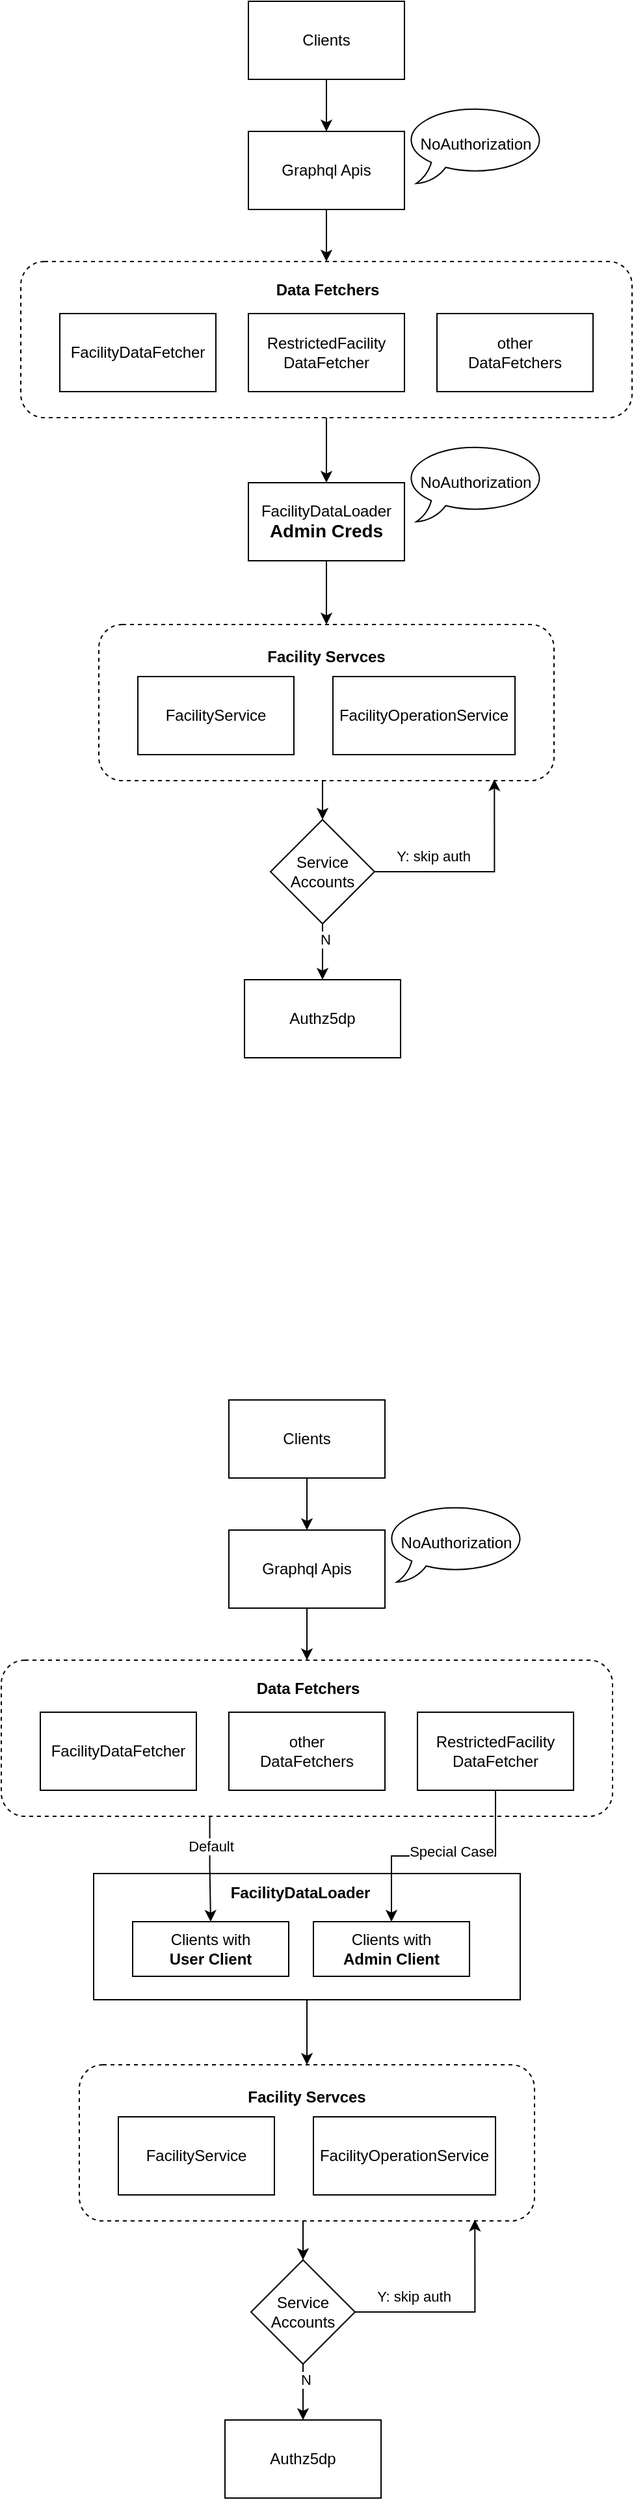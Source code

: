 <mxfile version="24.4.4" type="github">
  <diagram name="Page-1" id="uJ56oVc2astkLFpGURAz">
    <mxGraphModel dx="698" dy="1380" grid="0" gridSize="10" guides="1" tooltips="1" connect="1" arrows="1" fold="1" page="0" pageScale="1" pageWidth="850" pageHeight="1100" math="0" shadow="0">
      <root>
        <mxCell id="0" />
        <mxCell id="1" parent="0" />
        <mxCell id="DmmFsieduN3mxOky07KF-39" value="" style="rounded=0;whiteSpace=wrap;html=1;" vertex="1" parent="1">
          <mxGeometry x="116" y="1569" width="328" height="97" as="geometry" />
        </mxCell>
        <mxCell id="DmmFsieduN3mxOky07KF-25" style="edgeStyle=orthogonalEdgeStyle;rounded=0;orthogonalLoop=1;jettySize=auto;html=1;exitX=0.5;exitY=1;exitDx=0;exitDy=0;entryX=0.5;entryY=0;entryDx=0;entryDy=0;" edge="1" parent="1" source="DmmFsieduN3mxOky07KF-21" target="DmmFsieduN3mxOky07KF-24">
          <mxGeometry relative="1" as="geometry" />
        </mxCell>
        <mxCell id="DmmFsieduN3mxOky07KF-21" value="" style="rounded=1;whiteSpace=wrap;html=1;dashed=1;" vertex="1" parent="1">
          <mxGeometry x="120" y="609" width="350" height="120" as="geometry" />
        </mxCell>
        <mxCell id="DmmFsieduN3mxOky07KF-20" style="edgeStyle=orthogonalEdgeStyle;rounded=0;orthogonalLoop=1;jettySize=auto;html=1;exitX=0.5;exitY=1;exitDx=0;exitDy=0;entryX=0.5;entryY=0;entryDx=0;entryDy=0;" edge="1" parent="1" source="DmmFsieduN3mxOky07KF-8" target="DmmFsieduN3mxOky07KF-2">
          <mxGeometry relative="1" as="geometry" />
        </mxCell>
        <mxCell id="DmmFsieduN3mxOky07KF-8" value="" style="rounded=1;whiteSpace=wrap;html=1;dashed=1;" vertex="1" parent="1">
          <mxGeometry x="60" y="330" width="470" height="120" as="geometry" />
        </mxCell>
        <mxCell id="DmmFsieduN3mxOky07KF-19" style="edgeStyle=orthogonalEdgeStyle;rounded=0;orthogonalLoop=1;jettySize=auto;html=1;exitX=0.5;exitY=1;exitDx=0;exitDy=0;entryX=0.5;entryY=0;entryDx=0;entryDy=0;" edge="1" parent="1" source="DmmFsieduN3mxOky07KF-1" target="DmmFsieduN3mxOky07KF-8">
          <mxGeometry relative="1" as="geometry" />
        </mxCell>
        <mxCell id="DmmFsieduN3mxOky07KF-1" value="Graphql Apis" style="rounded=0;whiteSpace=wrap;html=1;" vertex="1" parent="1">
          <mxGeometry x="235" y="230" width="120" height="60" as="geometry" />
        </mxCell>
        <mxCell id="DmmFsieduN3mxOky07KF-23" style="edgeStyle=orthogonalEdgeStyle;rounded=0;orthogonalLoop=1;jettySize=auto;html=1;exitX=0.5;exitY=1;exitDx=0;exitDy=0;entryX=0.5;entryY=0;entryDx=0;entryDy=0;" edge="1" parent="1" source="DmmFsieduN3mxOky07KF-2" target="DmmFsieduN3mxOky07KF-21">
          <mxGeometry relative="1" as="geometry" />
        </mxCell>
        <mxCell id="DmmFsieduN3mxOky07KF-2" value="FacilityDataLoader&lt;div&gt;&lt;b&gt;&lt;font style=&quot;font-size: 14px;&quot;&gt;Admin Creds&lt;/font&gt;&lt;/b&gt;&lt;/div&gt;" style="rounded=0;whiteSpace=wrap;html=1;" vertex="1" parent="1">
          <mxGeometry x="235" y="500" width="120" height="60" as="geometry" />
        </mxCell>
        <mxCell id="DmmFsieduN3mxOky07KF-5" value="FacilityDataFetcher" style="rounded=0;whiteSpace=wrap;html=1;" vertex="1" parent="1">
          <mxGeometry x="90" y="370" width="120" height="60" as="geometry" />
        </mxCell>
        <mxCell id="DmmFsieduN3mxOky07KF-6" value="RestrictedFacility&lt;br&gt;DataFetcher" style="rounded=0;whiteSpace=wrap;html=1;" vertex="1" parent="1">
          <mxGeometry x="235" y="370" width="120" height="60" as="geometry" />
        </mxCell>
        <mxCell id="DmmFsieduN3mxOky07KF-7" value="other&lt;br&gt;DataFetchers" style="rounded=0;whiteSpace=wrap;html=1;" vertex="1" parent="1">
          <mxGeometry x="380" y="370" width="120" height="60" as="geometry" />
        </mxCell>
        <mxCell id="DmmFsieduN3mxOky07KF-10" value="&lt;b&gt;Data Fetchers&lt;/b&gt;" style="text;html=1;align=center;verticalAlign=middle;whiteSpace=wrap;rounded=0;" vertex="1" parent="1">
          <mxGeometry x="241" y="337" width="110" height="30" as="geometry" />
        </mxCell>
        <mxCell id="DmmFsieduN3mxOky07KF-12" value="FacilityService" style="rounded=0;whiteSpace=wrap;html=1;" vertex="1" parent="1">
          <mxGeometry x="150" y="649" width="120" height="60" as="geometry" />
        </mxCell>
        <mxCell id="DmmFsieduN3mxOky07KF-13" value="FacilityOperationService" style="rounded=0;whiteSpace=wrap;html=1;" vertex="1" parent="1">
          <mxGeometry x="300" y="649" width="140" height="60" as="geometry" />
        </mxCell>
        <mxCell id="DmmFsieduN3mxOky07KF-14" value="NoAuthorization" style="whiteSpace=wrap;html=1;shape=mxgraph.basic.oval_callout" vertex="1" parent="1">
          <mxGeometry x="355" y="210" width="110" height="60" as="geometry" />
        </mxCell>
        <mxCell id="DmmFsieduN3mxOky07KF-15" value="NoAuthorization" style="whiteSpace=wrap;html=1;shape=mxgraph.basic.oval_callout" vertex="1" parent="1">
          <mxGeometry x="355" y="470" width="110" height="60" as="geometry" />
        </mxCell>
        <mxCell id="DmmFsieduN3mxOky07KF-17" style="edgeStyle=orthogonalEdgeStyle;rounded=0;orthogonalLoop=1;jettySize=auto;html=1;exitX=0.5;exitY=1;exitDx=0;exitDy=0;entryX=0.5;entryY=0;entryDx=0;entryDy=0;" edge="1" parent="1" source="DmmFsieduN3mxOky07KF-16" target="DmmFsieduN3mxOky07KF-1">
          <mxGeometry relative="1" as="geometry" />
        </mxCell>
        <mxCell id="DmmFsieduN3mxOky07KF-16" value="Clients" style="rounded=0;whiteSpace=wrap;html=1;" vertex="1" parent="1">
          <mxGeometry x="235" y="130" width="120" height="60" as="geometry" />
        </mxCell>
        <mxCell id="DmmFsieduN3mxOky07KF-22" value="&lt;b&gt;Facility Servces&lt;/b&gt;" style="text;html=1;align=center;verticalAlign=middle;whiteSpace=wrap;rounded=0;" vertex="1" parent="1">
          <mxGeometry x="240" y="619" width="110" height="30" as="geometry" />
        </mxCell>
        <mxCell id="DmmFsieduN3mxOky07KF-27" value="" style="edgeStyle=orthogonalEdgeStyle;rounded=0;orthogonalLoop=1;jettySize=auto;html=1;" edge="1" parent="1" source="DmmFsieduN3mxOky07KF-24" target="DmmFsieduN3mxOky07KF-26">
          <mxGeometry relative="1" as="geometry" />
        </mxCell>
        <mxCell id="DmmFsieduN3mxOky07KF-28" value="N" style="edgeLabel;html=1;align=center;verticalAlign=middle;resizable=0;points=[];" vertex="1" connectable="0" parent="DmmFsieduN3mxOky07KF-27">
          <mxGeometry x="-0.439" y="2" relative="1" as="geometry">
            <mxPoint as="offset" />
          </mxGeometry>
        </mxCell>
        <mxCell id="DmmFsieduN3mxOky07KF-24" value="Service&lt;br&gt;Accounts" style="rhombus;whiteSpace=wrap;html=1;" vertex="1" parent="1">
          <mxGeometry x="252" y="759" width="80" height="80" as="geometry" />
        </mxCell>
        <mxCell id="DmmFsieduN3mxOky07KF-26" value="Authz5dp" style="whiteSpace=wrap;html=1;" vertex="1" parent="1">
          <mxGeometry x="232" y="882" width="120" height="60" as="geometry" />
        </mxCell>
        <mxCell id="DmmFsieduN3mxOky07KF-29" style="edgeStyle=orthogonalEdgeStyle;rounded=0;orthogonalLoop=1;jettySize=auto;html=1;exitX=1;exitY=0.5;exitDx=0;exitDy=0;entryX=0.869;entryY=0.992;entryDx=0;entryDy=0;entryPerimeter=0;" edge="1" parent="1" source="DmmFsieduN3mxOky07KF-24" target="DmmFsieduN3mxOky07KF-21">
          <mxGeometry relative="1" as="geometry" />
        </mxCell>
        <mxCell id="DmmFsieduN3mxOky07KF-30" value="Y: skip auth" style="edgeLabel;html=1;align=center;verticalAlign=middle;resizable=0;points=[];" vertex="1" connectable="0" parent="DmmFsieduN3mxOky07KF-29">
          <mxGeometry x="-0.436" y="5" relative="1" as="geometry">
            <mxPoint x="-1" y="-7" as="offset" />
          </mxGeometry>
        </mxCell>
        <mxCell id="DmmFsieduN3mxOky07KF-32" style="edgeStyle=orthogonalEdgeStyle;rounded=0;orthogonalLoop=1;jettySize=auto;html=1;exitX=0.5;exitY=1;exitDx=0;exitDy=0;entryX=0.5;entryY=0;entryDx=0;entryDy=0;" edge="1" parent="1" source="DmmFsieduN3mxOky07KF-33" target="DmmFsieduN3mxOky07KF-53">
          <mxGeometry relative="1" as="geometry" />
        </mxCell>
        <mxCell id="DmmFsieduN3mxOky07KF-33" value="" style="rounded=1;whiteSpace=wrap;html=1;dashed=1;" vertex="1" parent="1">
          <mxGeometry x="105" y="1716" width="350" height="120" as="geometry" />
        </mxCell>
        <mxCell id="DmmFsieduN3mxOky07KF-34" value="Default" style="edgeStyle=orthogonalEdgeStyle;rounded=0;orthogonalLoop=1;jettySize=auto;html=1;exitX=0.341;exitY=1;exitDx=0;exitDy=0;exitPerimeter=0;" edge="1" parent="1" source="DmmFsieduN3mxOky07KF-35" target="DmmFsieduN3mxOky07KF-59">
          <mxGeometry x="-0.437" y="1" relative="1" as="geometry">
            <Array as="points" />
            <mxPoint as="offset" />
          </mxGeometry>
        </mxCell>
        <mxCell id="DmmFsieduN3mxOky07KF-35" value="" style="rounded=1;whiteSpace=wrap;html=1;dashed=1;" vertex="1" parent="1">
          <mxGeometry x="45" y="1405" width="470" height="120" as="geometry" />
        </mxCell>
        <mxCell id="DmmFsieduN3mxOky07KF-36" style="edgeStyle=orthogonalEdgeStyle;rounded=0;orthogonalLoop=1;jettySize=auto;html=1;exitX=0.5;exitY=1;exitDx=0;exitDy=0;entryX=0.5;entryY=0;entryDx=0;entryDy=0;" edge="1" parent="1" source="DmmFsieduN3mxOky07KF-37" target="DmmFsieduN3mxOky07KF-35">
          <mxGeometry relative="1" as="geometry" />
        </mxCell>
        <mxCell id="DmmFsieduN3mxOky07KF-37" value="Graphql Apis" style="rounded=0;whiteSpace=wrap;html=1;" vertex="1" parent="1">
          <mxGeometry x="220" y="1305" width="120" height="60" as="geometry" />
        </mxCell>
        <mxCell id="DmmFsieduN3mxOky07KF-38" style="edgeStyle=orthogonalEdgeStyle;rounded=0;orthogonalLoop=1;jettySize=auto;html=1;exitX=0.5;exitY=1;exitDx=0;exitDy=0;entryX=0.5;entryY=0;entryDx=0;entryDy=0;" edge="1" parent="1" source="DmmFsieduN3mxOky07KF-39" target="DmmFsieduN3mxOky07KF-33">
          <mxGeometry relative="1" as="geometry" />
        </mxCell>
        <mxCell id="DmmFsieduN3mxOky07KF-40" value="FacilityDataFetcher" style="rounded=0;whiteSpace=wrap;html=1;" vertex="1" parent="1">
          <mxGeometry x="75" y="1445" width="120" height="60" as="geometry" />
        </mxCell>
        <mxCell id="DmmFsieduN3mxOky07KF-62" style="edgeStyle=orthogonalEdgeStyle;rounded=0;orthogonalLoop=1;jettySize=auto;html=1;exitX=0.5;exitY=1;exitDx=0;exitDy=0;" edge="1" parent="1" source="DmmFsieduN3mxOky07KF-41" target="DmmFsieduN3mxOky07KF-60">
          <mxGeometry relative="1" as="geometry" />
        </mxCell>
        <mxCell id="DmmFsieduN3mxOky07KF-63" value="Special Case" style="edgeLabel;html=1;align=center;verticalAlign=middle;resizable=0;points=[];" vertex="1" connectable="0" parent="DmmFsieduN3mxOky07KF-62">
          <mxGeometry x="-0.024" y="3" relative="1" as="geometry">
            <mxPoint x="4" y="-7" as="offset" />
          </mxGeometry>
        </mxCell>
        <mxCell id="DmmFsieduN3mxOky07KF-41" value="RestrictedFacility&lt;br&gt;DataFetcher" style="rounded=0;whiteSpace=wrap;html=1;" vertex="1" parent="1">
          <mxGeometry x="365" y="1445" width="120" height="60" as="geometry" />
        </mxCell>
        <mxCell id="DmmFsieduN3mxOky07KF-42" value="other&lt;br&gt;DataFetchers" style="rounded=0;whiteSpace=wrap;html=1;" vertex="1" parent="1">
          <mxGeometry x="220" y="1445" width="120" height="60" as="geometry" />
        </mxCell>
        <mxCell id="DmmFsieduN3mxOky07KF-43" value="&lt;b&gt;Data Fetchers&lt;/b&gt;" style="text;html=1;align=center;verticalAlign=middle;whiteSpace=wrap;rounded=0;" vertex="1" parent="1">
          <mxGeometry x="226" y="1412" width="110" height="30" as="geometry" />
        </mxCell>
        <mxCell id="DmmFsieduN3mxOky07KF-44" value="FacilityService" style="rounded=0;whiteSpace=wrap;html=1;" vertex="1" parent="1">
          <mxGeometry x="135" y="1756" width="120" height="60" as="geometry" />
        </mxCell>
        <mxCell id="DmmFsieduN3mxOky07KF-45" value="FacilityOperationService" style="rounded=0;whiteSpace=wrap;html=1;" vertex="1" parent="1">
          <mxGeometry x="285" y="1756" width="140" height="60" as="geometry" />
        </mxCell>
        <mxCell id="DmmFsieduN3mxOky07KF-46" value="NoAuthorization" style="whiteSpace=wrap;html=1;shape=mxgraph.basic.oval_callout" vertex="1" parent="1">
          <mxGeometry x="340" y="1285" width="110" height="60" as="geometry" />
        </mxCell>
        <mxCell id="DmmFsieduN3mxOky07KF-48" style="edgeStyle=orthogonalEdgeStyle;rounded=0;orthogonalLoop=1;jettySize=auto;html=1;exitX=0.5;exitY=1;exitDx=0;exitDy=0;entryX=0.5;entryY=0;entryDx=0;entryDy=0;" edge="1" parent="1" source="DmmFsieduN3mxOky07KF-49" target="DmmFsieduN3mxOky07KF-37">
          <mxGeometry relative="1" as="geometry" />
        </mxCell>
        <mxCell id="DmmFsieduN3mxOky07KF-49" value="Clients" style="rounded=0;whiteSpace=wrap;html=1;" vertex="1" parent="1">
          <mxGeometry x="220" y="1205" width="120" height="60" as="geometry" />
        </mxCell>
        <mxCell id="DmmFsieduN3mxOky07KF-50" value="&lt;b&gt;Facility Servces&lt;/b&gt;" style="text;html=1;align=center;verticalAlign=middle;whiteSpace=wrap;rounded=0;" vertex="1" parent="1">
          <mxGeometry x="225" y="1726" width="110" height="30" as="geometry" />
        </mxCell>
        <mxCell id="DmmFsieduN3mxOky07KF-51" value="" style="edgeStyle=orthogonalEdgeStyle;rounded=0;orthogonalLoop=1;jettySize=auto;html=1;" edge="1" parent="1" source="DmmFsieduN3mxOky07KF-53" target="DmmFsieduN3mxOky07KF-54">
          <mxGeometry relative="1" as="geometry" />
        </mxCell>
        <mxCell id="DmmFsieduN3mxOky07KF-52" value="N" style="edgeLabel;html=1;align=center;verticalAlign=middle;resizable=0;points=[];" vertex="1" connectable="0" parent="DmmFsieduN3mxOky07KF-51">
          <mxGeometry x="-0.439" y="2" relative="1" as="geometry">
            <mxPoint as="offset" />
          </mxGeometry>
        </mxCell>
        <mxCell id="DmmFsieduN3mxOky07KF-53" value="Service&lt;br&gt;Accounts" style="rhombus;whiteSpace=wrap;html=1;" vertex="1" parent="1">
          <mxGeometry x="237" y="1866" width="80" height="80" as="geometry" />
        </mxCell>
        <mxCell id="DmmFsieduN3mxOky07KF-54" value="Authz5dp" style="whiteSpace=wrap;html=1;" vertex="1" parent="1">
          <mxGeometry x="217" y="1989" width="120" height="60" as="geometry" />
        </mxCell>
        <mxCell id="DmmFsieduN3mxOky07KF-55" style="edgeStyle=orthogonalEdgeStyle;rounded=0;orthogonalLoop=1;jettySize=auto;html=1;exitX=1;exitY=0.5;exitDx=0;exitDy=0;entryX=0.869;entryY=0.992;entryDx=0;entryDy=0;entryPerimeter=0;" edge="1" parent="1" source="DmmFsieduN3mxOky07KF-53" target="DmmFsieduN3mxOky07KF-33">
          <mxGeometry relative="1" as="geometry" />
        </mxCell>
        <mxCell id="DmmFsieduN3mxOky07KF-56" value="Y: skip auth" style="edgeLabel;html=1;align=center;verticalAlign=middle;resizable=0;points=[];" vertex="1" connectable="0" parent="DmmFsieduN3mxOky07KF-55">
          <mxGeometry x="-0.436" y="5" relative="1" as="geometry">
            <mxPoint x="-1" y="-7" as="offset" />
          </mxGeometry>
        </mxCell>
        <mxCell id="DmmFsieduN3mxOky07KF-58" value="&lt;b&gt;FacilityDataLoader&lt;/b&gt;" style="text;html=1;align=center;verticalAlign=middle;whiteSpace=wrap;rounded=0;" vertex="1" parent="1">
          <mxGeometry x="220" y="1569" width="110" height="30" as="geometry" />
        </mxCell>
        <mxCell id="DmmFsieduN3mxOky07KF-59" value="Clients with&lt;br&gt;&lt;b&gt;User Client&lt;/b&gt;" style="rounded=0;whiteSpace=wrap;html=1;" vertex="1" parent="1">
          <mxGeometry x="146" y="1606" width="120" height="42" as="geometry" />
        </mxCell>
        <mxCell id="DmmFsieduN3mxOky07KF-60" value="Clients with&lt;br&gt;&lt;b&gt;Admin Client&lt;/b&gt;" style="rounded=0;whiteSpace=wrap;html=1;" vertex="1" parent="1">
          <mxGeometry x="285" y="1606" width="120" height="42" as="geometry" />
        </mxCell>
      </root>
    </mxGraphModel>
  </diagram>
</mxfile>
